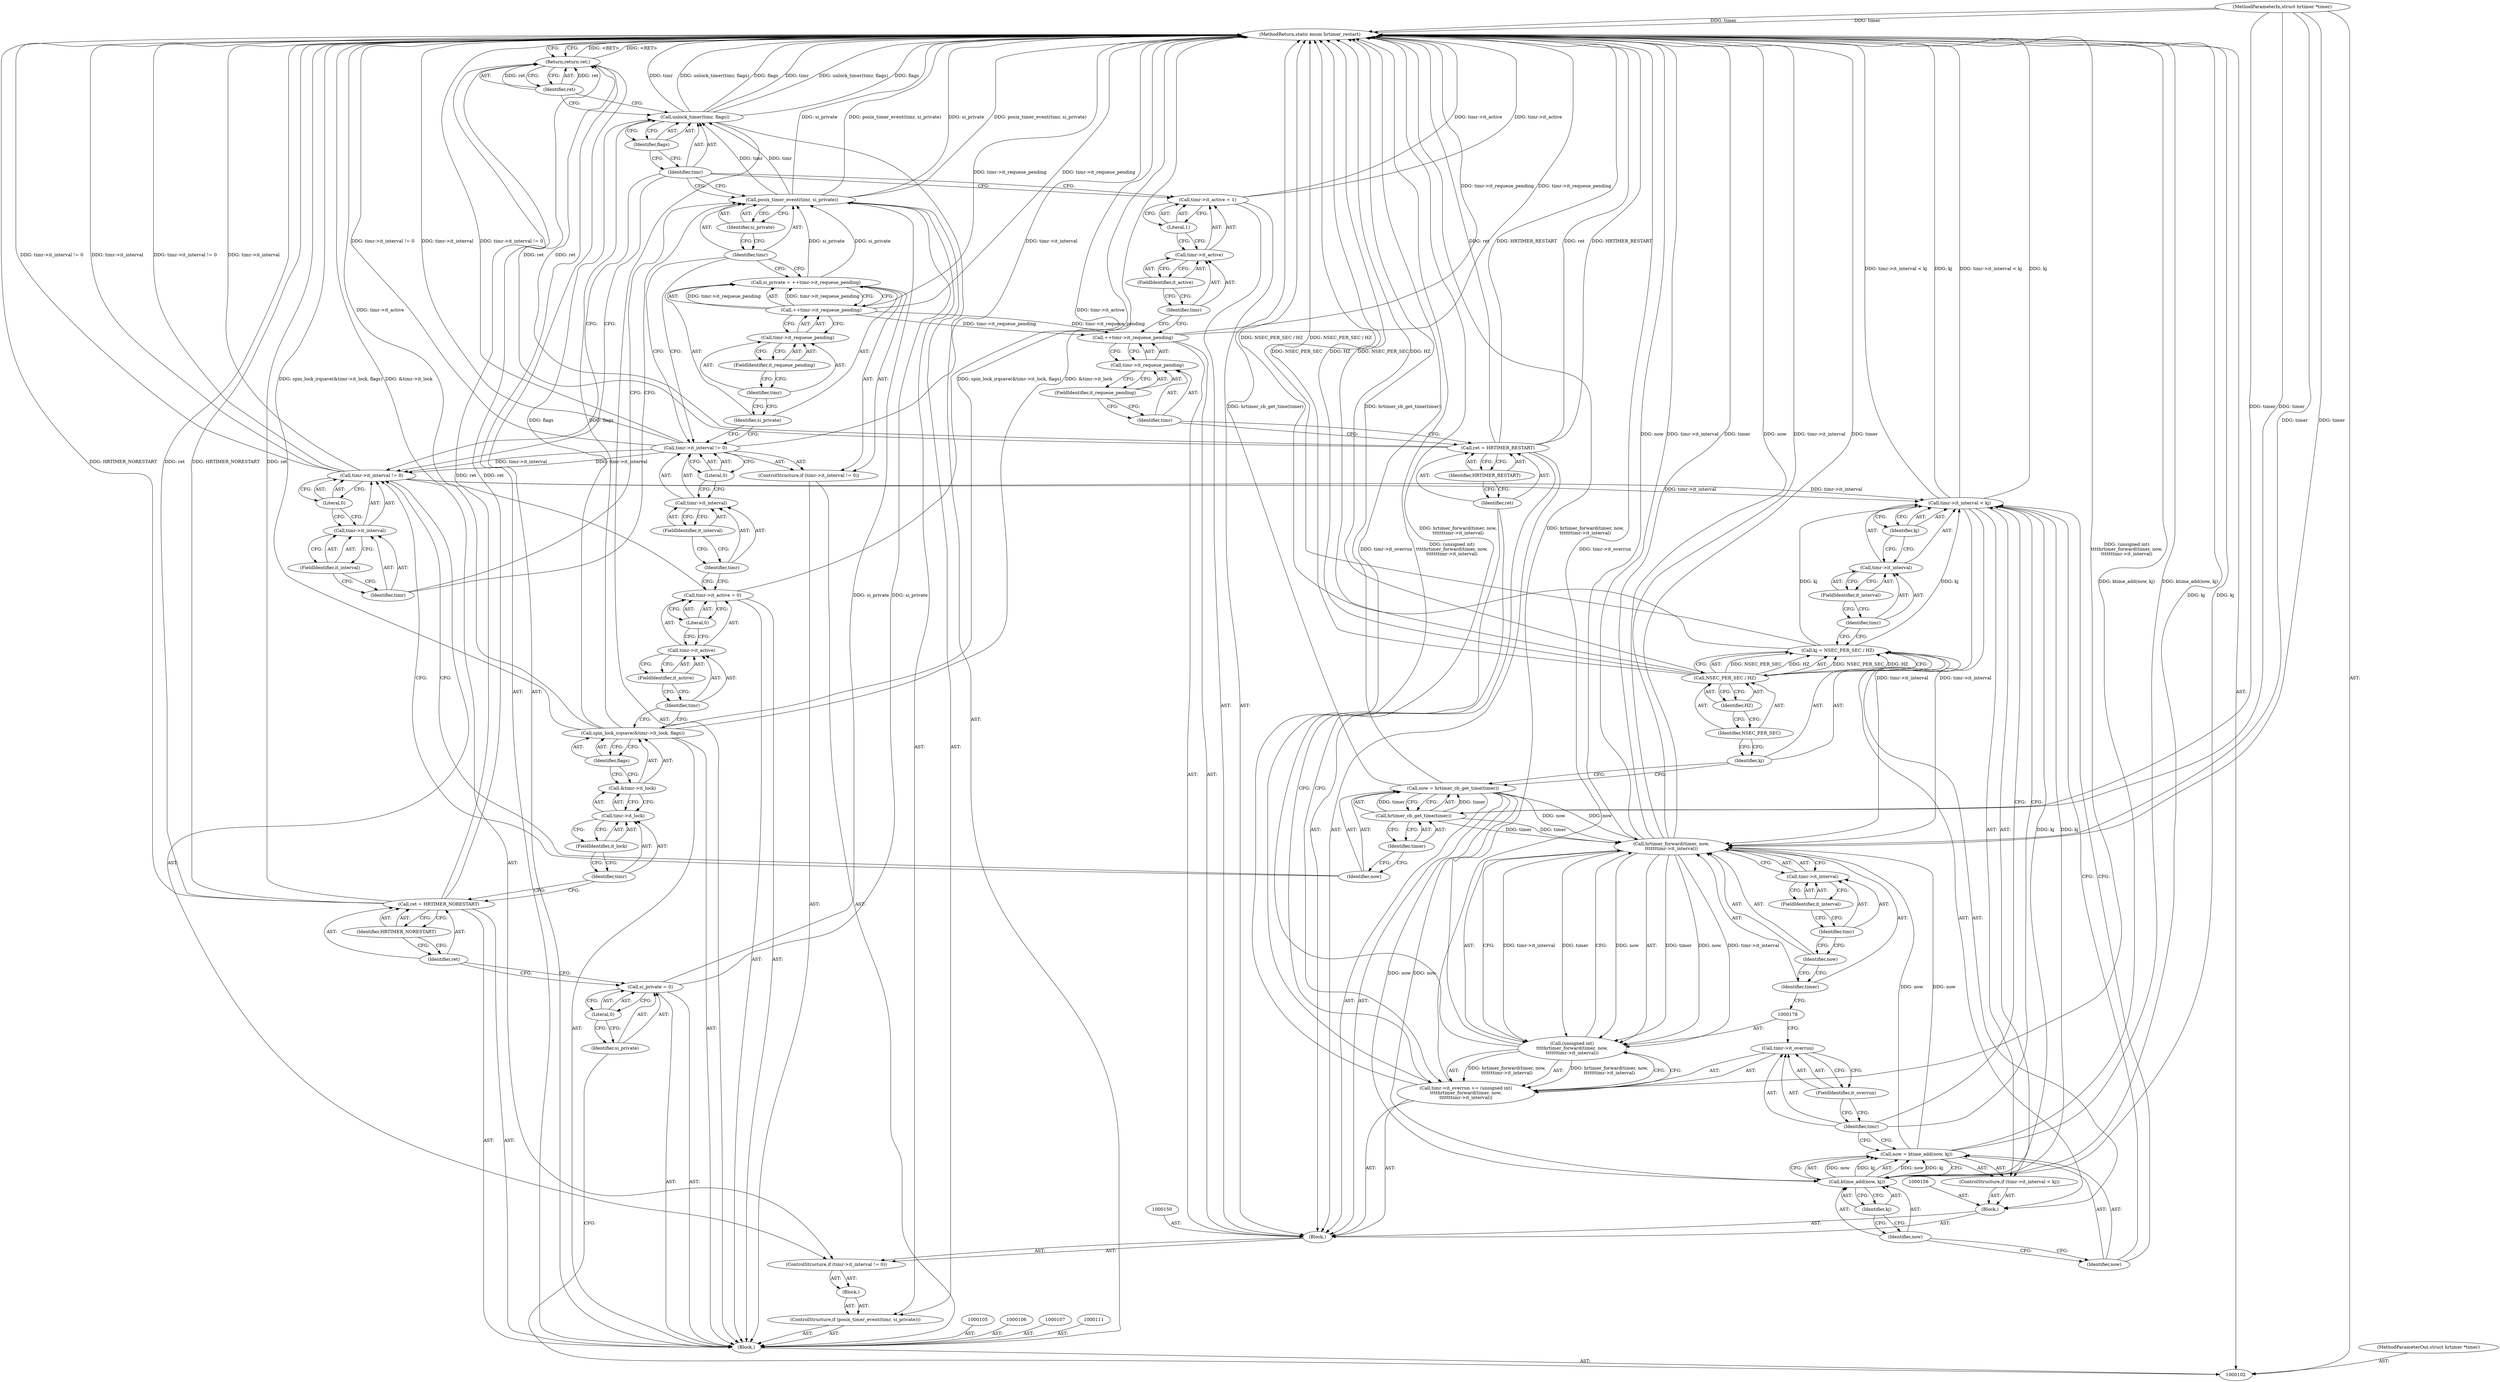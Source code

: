 digraph "1_linux_78c9c4dfbf8c04883941445a195276bb4bb92c76_4" {
"1000202" [label="(MethodReturn,static enum hrtimer_restart)"];
"1000103" [label="(MethodParameterIn,struct hrtimer *timer)"];
"1000286" [label="(MethodParameterOut,struct hrtimer *timer)"];
"1000121" [label="(Call,timr->it_active = 0)"];
"1000122" [label="(Call,timr->it_active)"];
"1000123" [label="(Identifier,timr)"];
"1000125" [label="(Literal,0)"];
"1000124" [label="(FieldIdentifier,it_active)"];
"1000126" [label="(ControlStructure,if (timr->it_interval != 0))"];
"1000130" [label="(FieldIdentifier,it_interval)"];
"1000131" [label="(Literal,0)"];
"1000127" [label="(Call,timr->it_interval != 0)"];
"1000128" [label="(Call,timr->it_interval)"];
"1000129" [label="(Identifier,timr)"];
"1000134" [label="(Call,++timr->it_requeue_pending)"];
"1000135" [label="(Call,timr->it_requeue_pending)"];
"1000136" [label="(Identifier,timr)"];
"1000132" [label="(Call,si_private = ++timr->it_requeue_pending)"];
"1000133" [label="(Identifier,si_private)"];
"1000137" [label="(FieldIdentifier,it_requeue_pending)"];
"1000138" [label="(ControlStructure,if (posix_timer_event(timr, si_private)))"];
"1000140" [label="(Identifier,timr)"];
"1000141" [label="(Identifier,si_private)"];
"1000142" [label="(Block,)"];
"1000139" [label="(Call,posix_timer_event(timr, si_private))"];
"1000104" [label="(Block,)"];
"1000147" [label="(FieldIdentifier,it_interval)"];
"1000143" [label="(ControlStructure,if (timr->it_interval != 0))"];
"1000148" [label="(Literal,0)"];
"1000144" [label="(Call,timr->it_interval != 0)"];
"1000145" [label="(Call,timr->it_interval)"];
"1000146" [label="(Identifier,timr)"];
"1000151" [label="(Call,now = hrtimer_cb_get_time(timer))"];
"1000152" [label="(Identifier,now)"];
"1000153" [label="(Call,hrtimer_cb_get_time(timer))"];
"1000149" [label="(Block,)"];
"1000154" [label="(Identifier,timer)"];
"1000157" [label="(Call,kj = NSEC_PER_SEC / HZ)"];
"1000158" [label="(Identifier,kj)"];
"1000159" [label="(Call,NSEC_PER_SEC / HZ)"];
"1000160" [label="(Identifier,NSEC_PER_SEC)"];
"1000161" [label="(Identifier,HZ)"];
"1000155" [label="(Block,)"];
"1000110" [label="(Literal,0)"];
"1000108" [label="(Call,si_private = 0)"];
"1000109" [label="(Identifier,si_private)"];
"1000166" [label="(FieldIdentifier,it_interval)"];
"1000167" [label="(Identifier,kj)"];
"1000162" [label="(ControlStructure,if (timr->it_interval < kj))"];
"1000163" [label="(Call,timr->it_interval < kj)"];
"1000164" [label="(Call,timr->it_interval)"];
"1000165" [label="(Identifier,timr)"];
"1000170" [label="(Call,ktime_add(now, kj))"];
"1000171" [label="(Identifier,now)"];
"1000172" [label="(Identifier,kj)"];
"1000168" [label="(Call,now = ktime_add(now, kj))"];
"1000169" [label="(Identifier,now)"];
"1000177" [label="(Call,(unsigned int)\n\t\t\t\thrtimer_forward(timer, now,\n\t\t\t\t\t\ttimr->it_interval))"];
"1000173" [label="(Call,timr->it_overrun += (unsigned int)\n\t\t\t\thrtimer_forward(timer, now,\n\t\t\t\t\t\ttimr->it_interval))"];
"1000174" [label="(Call,timr->it_overrun)"];
"1000175" [label="(Identifier,timr)"];
"1000176" [label="(FieldIdentifier,it_overrun)"];
"1000180" [label="(Identifier,timer)"];
"1000181" [label="(Identifier,now)"];
"1000179" [label="(Call,hrtimer_forward(timer, now,\n\t\t\t\t\t\ttimr->it_interval))"];
"1000184" [label="(FieldIdentifier,it_interval)"];
"1000182" [label="(Call,timr->it_interval)"];
"1000183" [label="(Identifier,timr)"];
"1000187" [label="(Identifier,HRTIMER_RESTART)"];
"1000185" [label="(Call,ret = HRTIMER_RESTART)"];
"1000186" [label="(Identifier,ret)"];
"1000191" [label="(FieldIdentifier,it_requeue_pending)"];
"1000188" [label="(Call,++timr->it_requeue_pending)"];
"1000189" [label="(Call,timr->it_requeue_pending)"];
"1000190" [label="(Identifier,timr)"];
"1000195" [label="(FieldIdentifier,it_active)"];
"1000196" [label="(Literal,1)"];
"1000192" [label="(Call,timr->it_active = 1)"];
"1000193" [label="(Call,timr->it_active)"];
"1000194" [label="(Identifier,timr)"];
"1000112" [label="(Call,ret = HRTIMER_NORESTART)"];
"1000113" [label="(Identifier,ret)"];
"1000114" [label="(Identifier,HRTIMER_NORESTART)"];
"1000197" [label="(Call,unlock_timer(timr, flags))"];
"1000198" [label="(Identifier,timr)"];
"1000199" [label="(Identifier,flags)"];
"1000200" [label="(Return,return ret;)"];
"1000201" [label="(Identifier,ret)"];
"1000115" [label="(Call,spin_lock_irqsave(&timr->it_lock, flags))"];
"1000116" [label="(Call,&timr->it_lock)"];
"1000117" [label="(Call,timr->it_lock)"];
"1000118" [label="(Identifier,timr)"];
"1000119" [label="(FieldIdentifier,it_lock)"];
"1000120" [label="(Identifier,flags)"];
"1000202" -> "1000102"  [label="AST: "];
"1000202" -> "1000200"  [label="CFG: "];
"1000200" -> "1000202"  [label="DDG: <RET>"];
"1000177" -> "1000202"  [label="DDG: hrtimer_forward(timer, now,\n\t\t\t\t\t\ttimr->it_interval)"];
"1000179" -> "1000202"  [label="DDG: now"];
"1000179" -> "1000202"  [label="DDG: timr->it_interval"];
"1000179" -> "1000202"  [label="DDG: timer"];
"1000127" -> "1000202"  [label="DDG: timr->it_interval"];
"1000127" -> "1000202"  [label="DDG: timr->it_interval != 0"];
"1000163" -> "1000202"  [label="DDG: timr->it_interval < kj"];
"1000163" -> "1000202"  [label="DDG: kj"];
"1000173" -> "1000202"  [label="DDG: timr->it_overrun"];
"1000173" -> "1000202"  [label="DDG: (unsigned int)\n\t\t\t\thrtimer_forward(timer, now,\n\t\t\t\t\t\ttimr->it_interval)"];
"1000197" -> "1000202"  [label="DDG: timr"];
"1000197" -> "1000202"  [label="DDG: unlock_timer(timr, flags)"];
"1000197" -> "1000202"  [label="DDG: flags"];
"1000157" -> "1000202"  [label="DDG: NSEC_PER_SEC / HZ"];
"1000185" -> "1000202"  [label="DDG: ret"];
"1000185" -> "1000202"  [label="DDG: HRTIMER_RESTART"];
"1000170" -> "1000202"  [label="DDG: kj"];
"1000112" -> "1000202"  [label="DDG: HRTIMER_NORESTART"];
"1000112" -> "1000202"  [label="DDG: ret"];
"1000159" -> "1000202"  [label="DDG: NSEC_PER_SEC"];
"1000159" -> "1000202"  [label="DDG: HZ"];
"1000188" -> "1000202"  [label="DDG: timr->it_requeue_pending"];
"1000139" -> "1000202"  [label="DDG: si_private"];
"1000139" -> "1000202"  [label="DDG: posix_timer_event(timr, si_private)"];
"1000103" -> "1000202"  [label="DDG: timer"];
"1000144" -> "1000202"  [label="DDG: timr->it_interval != 0"];
"1000144" -> "1000202"  [label="DDG: timr->it_interval"];
"1000115" -> "1000202"  [label="DDG: spin_lock_irqsave(&timr->it_lock, flags)"];
"1000115" -> "1000202"  [label="DDG: &timr->it_lock"];
"1000151" -> "1000202"  [label="DDG: hrtimer_cb_get_time(timer)"];
"1000134" -> "1000202"  [label="DDG: timr->it_requeue_pending"];
"1000192" -> "1000202"  [label="DDG: timr->it_active"];
"1000121" -> "1000202"  [label="DDG: timr->it_active"];
"1000168" -> "1000202"  [label="DDG: ktime_add(now, kj)"];
"1000103" -> "1000102"  [label="AST: "];
"1000103" -> "1000202"  [label="DDG: timer"];
"1000103" -> "1000153"  [label="DDG: timer"];
"1000103" -> "1000179"  [label="DDG: timer"];
"1000286" -> "1000102"  [label="AST: "];
"1000121" -> "1000104"  [label="AST: "];
"1000121" -> "1000125"  [label="CFG: "];
"1000122" -> "1000121"  [label="AST: "];
"1000125" -> "1000121"  [label="AST: "];
"1000129" -> "1000121"  [label="CFG: "];
"1000121" -> "1000202"  [label="DDG: timr->it_active"];
"1000122" -> "1000121"  [label="AST: "];
"1000122" -> "1000124"  [label="CFG: "];
"1000123" -> "1000122"  [label="AST: "];
"1000124" -> "1000122"  [label="AST: "];
"1000125" -> "1000122"  [label="CFG: "];
"1000123" -> "1000122"  [label="AST: "];
"1000123" -> "1000115"  [label="CFG: "];
"1000124" -> "1000123"  [label="CFG: "];
"1000125" -> "1000121"  [label="AST: "];
"1000125" -> "1000122"  [label="CFG: "];
"1000121" -> "1000125"  [label="CFG: "];
"1000124" -> "1000122"  [label="AST: "];
"1000124" -> "1000123"  [label="CFG: "];
"1000122" -> "1000124"  [label="CFG: "];
"1000126" -> "1000104"  [label="AST: "];
"1000127" -> "1000126"  [label="AST: "];
"1000132" -> "1000126"  [label="AST: "];
"1000130" -> "1000128"  [label="AST: "];
"1000130" -> "1000129"  [label="CFG: "];
"1000128" -> "1000130"  [label="CFG: "];
"1000131" -> "1000127"  [label="AST: "];
"1000131" -> "1000128"  [label="CFG: "];
"1000127" -> "1000131"  [label="CFG: "];
"1000127" -> "1000126"  [label="AST: "];
"1000127" -> "1000131"  [label="CFG: "];
"1000128" -> "1000127"  [label="AST: "];
"1000131" -> "1000127"  [label="AST: "];
"1000133" -> "1000127"  [label="CFG: "];
"1000140" -> "1000127"  [label="CFG: "];
"1000127" -> "1000202"  [label="DDG: timr->it_interval"];
"1000127" -> "1000202"  [label="DDG: timr->it_interval != 0"];
"1000127" -> "1000144"  [label="DDG: timr->it_interval"];
"1000128" -> "1000127"  [label="AST: "];
"1000128" -> "1000130"  [label="CFG: "];
"1000129" -> "1000128"  [label="AST: "];
"1000130" -> "1000128"  [label="AST: "];
"1000131" -> "1000128"  [label="CFG: "];
"1000129" -> "1000128"  [label="AST: "];
"1000129" -> "1000121"  [label="CFG: "];
"1000130" -> "1000129"  [label="CFG: "];
"1000134" -> "1000132"  [label="AST: "];
"1000134" -> "1000135"  [label="CFG: "];
"1000135" -> "1000134"  [label="AST: "];
"1000132" -> "1000134"  [label="CFG: "];
"1000134" -> "1000202"  [label="DDG: timr->it_requeue_pending"];
"1000134" -> "1000132"  [label="DDG: timr->it_requeue_pending"];
"1000134" -> "1000188"  [label="DDG: timr->it_requeue_pending"];
"1000135" -> "1000134"  [label="AST: "];
"1000135" -> "1000137"  [label="CFG: "];
"1000136" -> "1000135"  [label="AST: "];
"1000137" -> "1000135"  [label="AST: "];
"1000134" -> "1000135"  [label="CFG: "];
"1000136" -> "1000135"  [label="AST: "];
"1000136" -> "1000133"  [label="CFG: "];
"1000137" -> "1000136"  [label="CFG: "];
"1000132" -> "1000126"  [label="AST: "];
"1000132" -> "1000134"  [label="CFG: "];
"1000133" -> "1000132"  [label="AST: "];
"1000134" -> "1000132"  [label="AST: "];
"1000140" -> "1000132"  [label="CFG: "];
"1000134" -> "1000132"  [label="DDG: timr->it_requeue_pending"];
"1000132" -> "1000139"  [label="DDG: si_private"];
"1000133" -> "1000132"  [label="AST: "];
"1000133" -> "1000127"  [label="CFG: "];
"1000136" -> "1000133"  [label="CFG: "];
"1000137" -> "1000135"  [label="AST: "];
"1000137" -> "1000136"  [label="CFG: "];
"1000135" -> "1000137"  [label="CFG: "];
"1000138" -> "1000104"  [label="AST: "];
"1000139" -> "1000138"  [label="AST: "];
"1000142" -> "1000138"  [label="AST: "];
"1000140" -> "1000139"  [label="AST: "];
"1000140" -> "1000132"  [label="CFG: "];
"1000140" -> "1000127"  [label="CFG: "];
"1000141" -> "1000140"  [label="CFG: "];
"1000141" -> "1000139"  [label="AST: "];
"1000141" -> "1000140"  [label="CFG: "];
"1000139" -> "1000141"  [label="CFG: "];
"1000142" -> "1000138"  [label="AST: "];
"1000143" -> "1000142"  [label="AST: "];
"1000139" -> "1000138"  [label="AST: "];
"1000139" -> "1000141"  [label="CFG: "];
"1000140" -> "1000139"  [label="AST: "];
"1000141" -> "1000139"  [label="AST: "];
"1000146" -> "1000139"  [label="CFG: "];
"1000198" -> "1000139"  [label="CFG: "];
"1000139" -> "1000202"  [label="DDG: si_private"];
"1000139" -> "1000202"  [label="DDG: posix_timer_event(timr, si_private)"];
"1000132" -> "1000139"  [label="DDG: si_private"];
"1000108" -> "1000139"  [label="DDG: si_private"];
"1000139" -> "1000197"  [label="DDG: timr"];
"1000104" -> "1000102"  [label="AST: "];
"1000105" -> "1000104"  [label="AST: "];
"1000106" -> "1000104"  [label="AST: "];
"1000107" -> "1000104"  [label="AST: "];
"1000108" -> "1000104"  [label="AST: "];
"1000111" -> "1000104"  [label="AST: "];
"1000112" -> "1000104"  [label="AST: "];
"1000115" -> "1000104"  [label="AST: "];
"1000121" -> "1000104"  [label="AST: "];
"1000126" -> "1000104"  [label="AST: "];
"1000138" -> "1000104"  [label="AST: "];
"1000197" -> "1000104"  [label="AST: "];
"1000200" -> "1000104"  [label="AST: "];
"1000147" -> "1000145"  [label="AST: "];
"1000147" -> "1000146"  [label="CFG: "];
"1000145" -> "1000147"  [label="CFG: "];
"1000143" -> "1000142"  [label="AST: "];
"1000144" -> "1000143"  [label="AST: "];
"1000149" -> "1000143"  [label="AST: "];
"1000148" -> "1000144"  [label="AST: "];
"1000148" -> "1000145"  [label="CFG: "];
"1000144" -> "1000148"  [label="CFG: "];
"1000144" -> "1000143"  [label="AST: "];
"1000144" -> "1000148"  [label="CFG: "];
"1000145" -> "1000144"  [label="AST: "];
"1000148" -> "1000144"  [label="AST: "];
"1000152" -> "1000144"  [label="CFG: "];
"1000198" -> "1000144"  [label="CFG: "];
"1000144" -> "1000202"  [label="DDG: timr->it_interval != 0"];
"1000144" -> "1000202"  [label="DDG: timr->it_interval"];
"1000127" -> "1000144"  [label="DDG: timr->it_interval"];
"1000144" -> "1000163"  [label="DDG: timr->it_interval"];
"1000145" -> "1000144"  [label="AST: "];
"1000145" -> "1000147"  [label="CFG: "];
"1000146" -> "1000145"  [label="AST: "];
"1000147" -> "1000145"  [label="AST: "];
"1000148" -> "1000145"  [label="CFG: "];
"1000146" -> "1000145"  [label="AST: "];
"1000146" -> "1000139"  [label="CFG: "];
"1000147" -> "1000146"  [label="CFG: "];
"1000151" -> "1000149"  [label="AST: "];
"1000151" -> "1000153"  [label="CFG: "];
"1000152" -> "1000151"  [label="AST: "];
"1000153" -> "1000151"  [label="AST: "];
"1000158" -> "1000151"  [label="CFG: "];
"1000151" -> "1000202"  [label="DDG: hrtimer_cb_get_time(timer)"];
"1000153" -> "1000151"  [label="DDG: timer"];
"1000151" -> "1000170"  [label="DDG: now"];
"1000151" -> "1000179"  [label="DDG: now"];
"1000152" -> "1000151"  [label="AST: "];
"1000152" -> "1000144"  [label="CFG: "];
"1000154" -> "1000152"  [label="CFG: "];
"1000153" -> "1000151"  [label="AST: "];
"1000153" -> "1000154"  [label="CFG: "];
"1000154" -> "1000153"  [label="AST: "];
"1000151" -> "1000153"  [label="CFG: "];
"1000153" -> "1000151"  [label="DDG: timer"];
"1000103" -> "1000153"  [label="DDG: timer"];
"1000153" -> "1000179"  [label="DDG: timer"];
"1000149" -> "1000143"  [label="AST: "];
"1000150" -> "1000149"  [label="AST: "];
"1000151" -> "1000149"  [label="AST: "];
"1000155" -> "1000149"  [label="AST: "];
"1000173" -> "1000149"  [label="AST: "];
"1000185" -> "1000149"  [label="AST: "];
"1000188" -> "1000149"  [label="AST: "];
"1000192" -> "1000149"  [label="AST: "];
"1000154" -> "1000153"  [label="AST: "];
"1000154" -> "1000152"  [label="CFG: "];
"1000153" -> "1000154"  [label="CFG: "];
"1000157" -> "1000155"  [label="AST: "];
"1000157" -> "1000159"  [label="CFG: "];
"1000158" -> "1000157"  [label="AST: "];
"1000159" -> "1000157"  [label="AST: "];
"1000165" -> "1000157"  [label="CFG: "];
"1000157" -> "1000202"  [label="DDG: NSEC_PER_SEC / HZ"];
"1000159" -> "1000157"  [label="DDG: NSEC_PER_SEC"];
"1000159" -> "1000157"  [label="DDG: HZ"];
"1000157" -> "1000163"  [label="DDG: kj"];
"1000158" -> "1000157"  [label="AST: "];
"1000158" -> "1000151"  [label="CFG: "];
"1000160" -> "1000158"  [label="CFG: "];
"1000159" -> "1000157"  [label="AST: "];
"1000159" -> "1000161"  [label="CFG: "];
"1000160" -> "1000159"  [label="AST: "];
"1000161" -> "1000159"  [label="AST: "];
"1000157" -> "1000159"  [label="CFG: "];
"1000159" -> "1000202"  [label="DDG: NSEC_PER_SEC"];
"1000159" -> "1000202"  [label="DDG: HZ"];
"1000159" -> "1000157"  [label="DDG: NSEC_PER_SEC"];
"1000159" -> "1000157"  [label="DDG: HZ"];
"1000160" -> "1000159"  [label="AST: "];
"1000160" -> "1000158"  [label="CFG: "];
"1000161" -> "1000160"  [label="CFG: "];
"1000161" -> "1000159"  [label="AST: "];
"1000161" -> "1000160"  [label="CFG: "];
"1000159" -> "1000161"  [label="CFG: "];
"1000155" -> "1000149"  [label="AST: "];
"1000156" -> "1000155"  [label="AST: "];
"1000157" -> "1000155"  [label="AST: "];
"1000162" -> "1000155"  [label="AST: "];
"1000110" -> "1000108"  [label="AST: "];
"1000110" -> "1000109"  [label="CFG: "];
"1000108" -> "1000110"  [label="CFG: "];
"1000108" -> "1000104"  [label="AST: "];
"1000108" -> "1000110"  [label="CFG: "];
"1000109" -> "1000108"  [label="AST: "];
"1000110" -> "1000108"  [label="AST: "];
"1000113" -> "1000108"  [label="CFG: "];
"1000108" -> "1000139"  [label="DDG: si_private"];
"1000109" -> "1000108"  [label="AST: "];
"1000109" -> "1000102"  [label="CFG: "];
"1000110" -> "1000109"  [label="CFG: "];
"1000166" -> "1000164"  [label="AST: "];
"1000166" -> "1000165"  [label="CFG: "];
"1000164" -> "1000166"  [label="CFG: "];
"1000167" -> "1000163"  [label="AST: "];
"1000167" -> "1000164"  [label="CFG: "];
"1000163" -> "1000167"  [label="CFG: "];
"1000162" -> "1000155"  [label="AST: "];
"1000163" -> "1000162"  [label="AST: "];
"1000168" -> "1000162"  [label="AST: "];
"1000163" -> "1000162"  [label="AST: "];
"1000163" -> "1000167"  [label="CFG: "];
"1000164" -> "1000163"  [label="AST: "];
"1000167" -> "1000163"  [label="AST: "];
"1000169" -> "1000163"  [label="CFG: "];
"1000175" -> "1000163"  [label="CFG: "];
"1000163" -> "1000202"  [label="DDG: timr->it_interval < kj"];
"1000163" -> "1000202"  [label="DDG: kj"];
"1000144" -> "1000163"  [label="DDG: timr->it_interval"];
"1000157" -> "1000163"  [label="DDG: kj"];
"1000163" -> "1000170"  [label="DDG: kj"];
"1000163" -> "1000179"  [label="DDG: timr->it_interval"];
"1000164" -> "1000163"  [label="AST: "];
"1000164" -> "1000166"  [label="CFG: "];
"1000165" -> "1000164"  [label="AST: "];
"1000166" -> "1000164"  [label="AST: "];
"1000167" -> "1000164"  [label="CFG: "];
"1000165" -> "1000164"  [label="AST: "];
"1000165" -> "1000157"  [label="CFG: "];
"1000166" -> "1000165"  [label="CFG: "];
"1000170" -> "1000168"  [label="AST: "];
"1000170" -> "1000172"  [label="CFG: "];
"1000171" -> "1000170"  [label="AST: "];
"1000172" -> "1000170"  [label="AST: "];
"1000168" -> "1000170"  [label="CFG: "];
"1000170" -> "1000202"  [label="DDG: kj"];
"1000170" -> "1000168"  [label="DDG: now"];
"1000170" -> "1000168"  [label="DDG: kj"];
"1000151" -> "1000170"  [label="DDG: now"];
"1000163" -> "1000170"  [label="DDG: kj"];
"1000171" -> "1000170"  [label="AST: "];
"1000171" -> "1000169"  [label="CFG: "];
"1000172" -> "1000171"  [label="CFG: "];
"1000172" -> "1000170"  [label="AST: "];
"1000172" -> "1000171"  [label="CFG: "];
"1000170" -> "1000172"  [label="CFG: "];
"1000168" -> "1000162"  [label="AST: "];
"1000168" -> "1000170"  [label="CFG: "];
"1000169" -> "1000168"  [label="AST: "];
"1000170" -> "1000168"  [label="AST: "];
"1000175" -> "1000168"  [label="CFG: "];
"1000168" -> "1000202"  [label="DDG: ktime_add(now, kj)"];
"1000170" -> "1000168"  [label="DDG: now"];
"1000170" -> "1000168"  [label="DDG: kj"];
"1000168" -> "1000179"  [label="DDG: now"];
"1000169" -> "1000168"  [label="AST: "];
"1000169" -> "1000163"  [label="CFG: "];
"1000171" -> "1000169"  [label="CFG: "];
"1000177" -> "1000173"  [label="AST: "];
"1000177" -> "1000179"  [label="CFG: "];
"1000178" -> "1000177"  [label="AST: "];
"1000179" -> "1000177"  [label="AST: "];
"1000173" -> "1000177"  [label="CFG: "];
"1000177" -> "1000202"  [label="DDG: hrtimer_forward(timer, now,\n\t\t\t\t\t\ttimr->it_interval)"];
"1000177" -> "1000173"  [label="DDG: hrtimer_forward(timer, now,\n\t\t\t\t\t\ttimr->it_interval)"];
"1000179" -> "1000177"  [label="DDG: timer"];
"1000179" -> "1000177"  [label="DDG: now"];
"1000179" -> "1000177"  [label="DDG: timr->it_interval"];
"1000173" -> "1000149"  [label="AST: "];
"1000173" -> "1000177"  [label="CFG: "];
"1000174" -> "1000173"  [label="AST: "];
"1000177" -> "1000173"  [label="AST: "];
"1000186" -> "1000173"  [label="CFG: "];
"1000173" -> "1000202"  [label="DDG: timr->it_overrun"];
"1000173" -> "1000202"  [label="DDG: (unsigned int)\n\t\t\t\thrtimer_forward(timer, now,\n\t\t\t\t\t\ttimr->it_interval)"];
"1000177" -> "1000173"  [label="DDG: hrtimer_forward(timer, now,\n\t\t\t\t\t\ttimr->it_interval)"];
"1000174" -> "1000173"  [label="AST: "];
"1000174" -> "1000176"  [label="CFG: "];
"1000175" -> "1000174"  [label="AST: "];
"1000176" -> "1000174"  [label="AST: "];
"1000178" -> "1000174"  [label="CFG: "];
"1000175" -> "1000174"  [label="AST: "];
"1000175" -> "1000168"  [label="CFG: "];
"1000175" -> "1000163"  [label="CFG: "];
"1000176" -> "1000175"  [label="CFG: "];
"1000176" -> "1000174"  [label="AST: "];
"1000176" -> "1000175"  [label="CFG: "];
"1000174" -> "1000176"  [label="CFG: "];
"1000180" -> "1000179"  [label="AST: "];
"1000180" -> "1000178"  [label="CFG: "];
"1000181" -> "1000180"  [label="CFG: "];
"1000181" -> "1000179"  [label="AST: "];
"1000181" -> "1000180"  [label="CFG: "];
"1000183" -> "1000181"  [label="CFG: "];
"1000179" -> "1000177"  [label="AST: "];
"1000179" -> "1000182"  [label="CFG: "];
"1000180" -> "1000179"  [label="AST: "];
"1000181" -> "1000179"  [label="AST: "];
"1000182" -> "1000179"  [label="AST: "];
"1000177" -> "1000179"  [label="CFG: "];
"1000179" -> "1000202"  [label="DDG: now"];
"1000179" -> "1000202"  [label="DDG: timr->it_interval"];
"1000179" -> "1000202"  [label="DDG: timer"];
"1000179" -> "1000177"  [label="DDG: timer"];
"1000179" -> "1000177"  [label="DDG: now"];
"1000179" -> "1000177"  [label="DDG: timr->it_interval"];
"1000153" -> "1000179"  [label="DDG: timer"];
"1000103" -> "1000179"  [label="DDG: timer"];
"1000168" -> "1000179"  [label="DDG: now"];
"1000151" -> "1000179"  [label="DDG: now"];
"1000163" -> "1000179"  [label="DDG: timr->it_interval"];
"1000184" -> "1000182"  [label="AST: "];
"1000184" -> "1000183"  [label="CFG: "];
"1000182" -> "1000184"  [label="CFG: "];
"1000182" -> "1000179"  [label="AST: "];
"1000182" -> "1000184"  [label="CFG: "];
"1000183" -> "1000182"  [label="AST: "];
"1000184" -> "1000182"  [label="AST: "];
"1000179" -> "1000182"  [label="CFG: "];
"1000183" -> "1000182"  [label="AST: "];
"1000183" -> "1000181"  [label="CFG: "];
"1000184" -> "1000183"  [label="CFG: "];
"1000187" -> "1000185"  [label="AST: "];
"1000187" -> "1000186"  [label="CFG: "];
"1000185" -> "1000187"  [label="CFG: "];
"1000185" -> "1000149"  [label="AST: "];
"1000185" -> "1000187"  [label="CFG: "];
"1000186" -> "1000185"  [label="AST: "];
"1000187" -> "1000185"  [label="AST: "];
"1000190" -> "1000185"  [label="CFG: "];
"1000185" -> "1000202"  [label="DDG: ret"];
"1000185" -> "1000202"  [label="DDG: HRTIMER_RESTART"];
"1000185" -> "1000200"  [label="DDG: ret"];
"1000186" -> "1000185"  [label="AST: "];
"1000186" -> "1000173"  [label="CFG: "];
"1000187" -> "1000186"  [label="CFG: "];
"1000191" -> "1000189"  [label="AST: "];
"1000191" -> "1000190"  [label="CFG: "];
"1000189" -> "1000191"  [label="CFG: "];
"1000188" -> "1000149"  [label="AST: "];
"1000188" -> "1000189"  [label="CFG: "];
"1000189" -> "1000188"  [label="AST: "];
"1000194" -> "1000188"  [label="CFG: "];
"1000188" -> "1000202"  [label="DDG: timr->it_requeue_pending"];
"1000134" -> "1000188"  [label="DDG: timr->it_requeue_pending"];
"1000189" -> "1000188"  [label="AST: "];
"1000189" -> "1000191"  [label="CFG: "];
"1000190" -> "1000189"  [label="AST: "];
"1000191" -> "1000189"  [label="AST: "];
"1000188" -> "1000189"  [label="CFG: "];
"1000190" -> "1000189"  [label="AST: "];
"1000190" -> "1000185"  [label="CFG: "];
"1000191" -> "1000190"  [label="CFG: "];
"1000195" -> "1000193"  [label="AST: "];
"1000195" -> "1000194"  [label="CFG: "];
"1000193" -> "1000195"  [label="CFG: "];
"1000196" -> "1000192"  [label="AST: "];
"1000196" -> "1000193"  [label="CFG: "];
"1000192" -> "1000196"  [label="CFG: "];
"1000192" -> "1000149"  [label="AST: "];
"1000192" -> "1000196"  [label="CFG: "];
"1000193" -> "1000192"  [label="AST: "];
"1000196" -> "1000192"  [label="AST: "];
"1000198" -> "1000192"  [label="CFG: "];
"1000192" -> "1000202"  [label="DDG: timr->it_active"];
"1000193" -> "1000192"  [label="AST: "];
"1000193" -> "1000195"  [label="CFG: "];
"1000194" -> "1000193"  [label="AST: "];
"1000195" -> "1000193"  [label="AST: "];
"1000196" -> "1000193"  [label="CFG: "];
"1000194" -> "1000193"  [label="AST: "];
"1000194" -> "1000188"  [label="CFG: "];
"1000195" -> "1000194"  [label="CFG: "];
"1000112" -> "1000104"  [label="AST: "];
"1000112" -> "1000114"  [label="CFG: "];
"1000113" -> "1000112"  [label="AST: "];
"1000114" -> "1000112"  [label="AST: "];
"1000118" -> "1000112"  [label="CFG: "];
"1000112" -> "1000202"  [label="DDG: HRTIMER_NORESTART"];
"1000112" -> "1000202"  [label="DDG: ret"];
"1000112" -> "1000200"  [label="DDG: ret"];
"1000113" -> "1000112"  [label="AST: "];
"1000113" -> "1000108"  [label="CFG: "];
"1000114" -> "1000113"  [label="CFG: "];
"1000114" -> "1000112"  [label="AST: "];
"1000114" -> "1000113"  [label="CFG: "];
"1000112" -> "1000114"  [label="CFG: "];
"1000197" -> "1000104"  [label="AST: "];
"1000197" -> "1000199"  [label="CFG: "];
"1000198" -> "1000197"  [label="AST: "];
"1000199" -> "1000197"  [label="AST: "];
"1000201" -> "1000197"  [label="CFG: "];
"1000197" -> "1000202"  [label="DDG: timr"];
"1000197" -> "1000202"  [label="DDG: unlock_timer(timr, flags)"];
"1000197" -> "1000202"  [label="DDG: flags"];
"1000139" -> "1000197"  [label="DDG: timr"];
"1000115" -> "1000197"  [label="DDG: flags"];
"1000198" -> "1000197"  [label="AST: "];
"1000198" -> "1000192"  [label="CFG: "];
"1000198" -> "1000144"  [label="CFG: "];
"1000198" -> "1000139"  [label="CFG: "];
"1000199" -> "1000198"  [label="CFG: "];
"1000199" -> "1000197"  [label="AST: "];
"1000199" -> "1000198"  [label="CFG: "];
"1000197" -> "1000199"  [label="CFG: "];
"1000200" -> "1000104"  [label="AST: "];
"1000200" -> "1000201"  [label="CFG: "];
"1000201" -> "1000200"  [label="AST: "];
"1000202" -> "1000200"  [label="CFG: "];
"1000200" -> "1000202"  [label="DDG: <RET>"];
"1000201" -> "1000200"  [label="DDG: ret"];
"1000185" -> "1000200"  [label="DDG: ret"];
"1000112" -> "1000200"  [label="DDG: ret"];
"1000201" -> "1000200"  [label="AST: "];
"1000201" -> "1000197"  [label="CFG: "];
"1000200" -> "1000201"  [label="CFG: "];
"1000201" -> "1000200"  [label="DDG: ret"];
"1000115" -> "1000104"  [label="AST: "];
"1000115" -> "1000120"  [label="CFG: "];
"1000116" -> "1000115"  [label="AST: "];
"1000120" -> "1000115"  [label="AST: "];
"1000123" -> "1000115"  [label="CFG: "];
"1000115" -> "1000202"  [label="DDG: spin_lock_irqsave(&timr->it_lock, flags)"];
"1000115" -> "1000202"  [label="DDG: &timr->it_lock"];
"1000115" -> "1000197"  [label="DDG: flags"];
"1000116" -> "1000115"  [label="AST: "];
"1000116" -> "1000117"  [label="CFG: "];
"1000117" -> "1000116"  [label="AST: "];
"1000120" -> "1000116"  [label="CFG: "];
"1000117" -> "1000116"  [label="AST: "];
"1000117" -> "1000119"  [label="CFG: "];
"1000118" -> "1000117"  [label="AST: "];
"1000119" -> "1000117"  [label="AST: "];
"1000116" -> "1000117"  [label="CFG: "];
"1000118" -> "1000117"  [label="AST: "];
"1000118" -> "1000112"  [label="CFG: "];
"1000119" -> "1000118"  [label="CFG: "];
"1000119" -> "1000117"  [label="AST: "];
"1000119" -> "1000118"  [label="CFG: "];
"1000117" -> "1000119"  [label="CFG: "];
"1000120" -> "1000115"  [label="AST: "];
"1000120" -> "1000116"  [label="CFG: "];
"1000115" -> "1000120"  [label="CFG: "];
}

